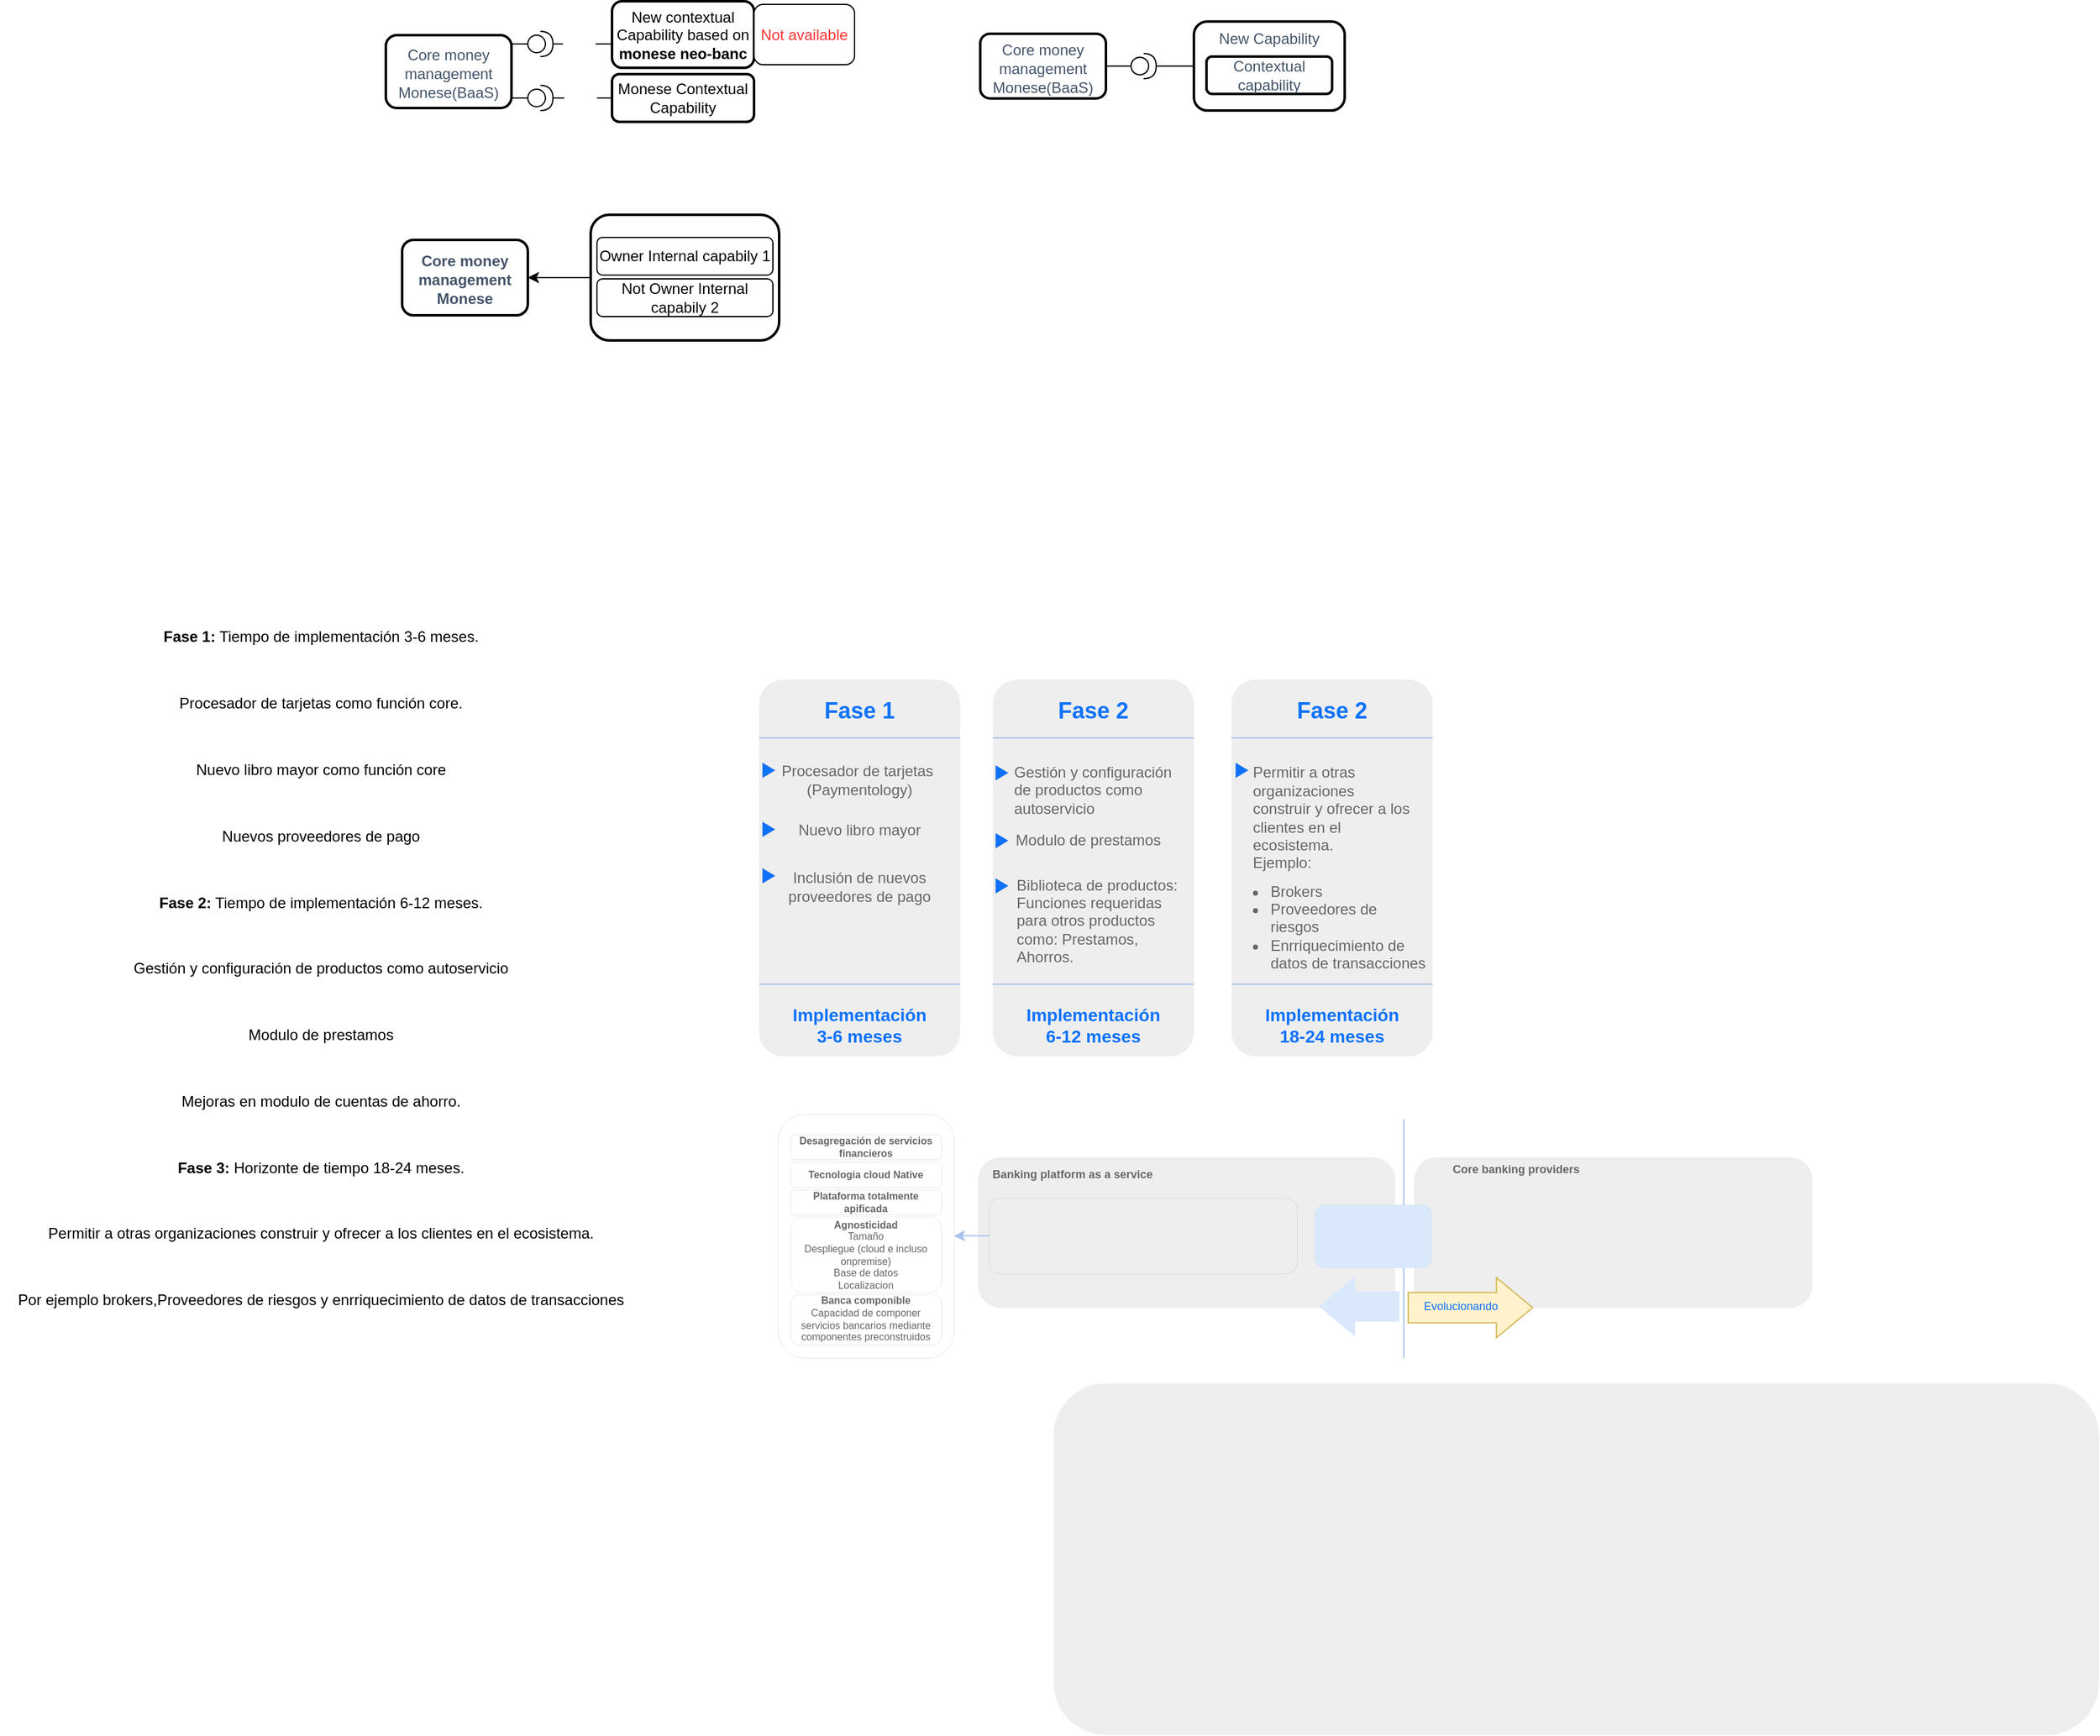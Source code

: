 <mxfile version="20.6.0" type="github">
  <diagram id="ZlG8c2WlKkNSezFHFt4i" name="Page-2">
    <mxGraphModel dx="1984" dy="488" grid="1" gridSize="10" guides="1" tooltips="1" connect="1" arrows="1" fold="1" page="1" pageScale="1" pageWidth="850" pageHeight="1100" math="0" shadow="0">
      <root>
        <mxCell id="0" />
        <mxCell id="1" parent="0" />
        <mxCell id="4VoNcePMSzl_FTsvxNsX-159" value="" style="endArrow=none;html=1;rounded=0;strokeColor=#A9C4EB;fontSize=9;fontColor=#666666;fillColor=default;" edge="1" parent="1">
          <mxGeometry width="50" height="50" relative="1" as="geometry">
            <mxPoint x="927" y="1240" as="sourcePoint" />
            <mxPoint x="927" y="1050" as="targetPoint" />
          </mxGeometry>
        </mxCell>
        <mxCell id="4VoNcePMSzl_FTsvxNsX-139" value="" style="rounded=1;whiteSpace=wrap;html=1;labelBackgroundColor=none;strokeColor=none;strokeWidth=0;fontSize=12;fontColor=#666666;fillColor=#EEEEEE;" vertex="1" parent="1">
          <mxGeometry x="935" y="1080" width="317" height="120" as="geometry" />
        </mxCell>
        <mxCell id="4VoNcePMSzl_FTsvxNsX-107" value="" style="rounded=1;whiteSpace=wrap;html=1;labelBackgroundColor=none;strokeColor=none;strokeWidth=0;fontSize=12;fontColor=#666666;fillColor=#EEEEEE;" vertex="1" parent="1">
          <mxGeometry x="588" y="1080" width="332" height="120" as="geometry" />
        </mxCell>
        <mxCell id="4VoNcePMSzl_FTsvxNsX-12" value="&lt;font style=&quot;&quot;&gt;&lt;br&gt;&lt;/font&gt;" style="rounded=1;strokeColor=none;fillColor=#EEEEEE;align=center;arcSize=12;verticalAlign=top;whiteSpace=wrap;html=1;fontSize=12;" vertex="1" parent="1">
          <mxGeometry x="414" y="700" width="160" height="300" as="geometry" />
        </mxCell>
        <mxCell id="NxohS7j-z-PoTYRTDn1f-17" style="edgeStyle=orthogonalEdgeStyle;rounded=0;orthogonalLoop=1;jettySize=auto;html=1;entryX=0;entryY=0.5;entryDx=0;entryDy=0;entryPerimeter=0;endArrow=none;endFill=0;" parent="1" target="NxohS7j-z-PoTYRTDn1f-4" edge="1">
          <mxGeometry relative="1" as="geometry">
            <mxPoint x="200" y="237" as="sourcePoint" />
          </mxGeometry>
        </mxCell>
        <mxCell id="NxohS7j-z-PoTYRTDn1f-2" value="Monese Contextual Capability" style="rounded=1;whiteSpace=wrap;html=1;strokeWidth=2;align=center;" parent="1" vertex="1">
          <mxGeometry x="297" y="218" width="113" height="38" as="geometry" />
        </mxCell>
        <mxCell id="NxohS7j-z-PoTYRTDn1f-18" style="edgeStyle=orthogonalEdgeStyle;rounded=0;orthogonalLoop=1;jettySize=auto;html=1;exitX=1;exitY=0.5;exitDx=0;exitDy=0;exitPerimeter=0;entryX=0;entryY=0.5;entryDx=0;entryDy=0;endArrow=none;endFill=0;startArrow=none;" parent="1" target="NxohS7j-z-PoTYRTDn1f-2" edge="1">
          <mxGeometry relative="1" as="geometry">
            <mxPoint x="285" y="237" as="sourcePoint" />
          </mxGeometry>
        </mxCell>
        <mxCell id="NxohS7j-z-PoTYRTDn1f-4" value="" style="shape=providedRequiredInterface;html=1;verticalLabelPosition=bottom;sketch=0;rotation=0;" parent="1" vertex="1">
          <mxGeometry x="230" y="227" width="20" height="20" as="geometry" />
        </mxCell>
        <mxCell id="NxohS7j-z-PoTYRTDn1f-19" value="&lt;b style=&quot;font-size: medium; text-align: start;&quot;&gt;&lt;span style=&quot;font-size: 9pt; line-height: 13.8px; font-family: &amp;quot;Calibri Light&amp;quot;, sans-serif; color: rgb(68, 84, 106);&quot; lang=&quot;es-419&quot;&gt;Core&lt;/span&gt;&lt;/b&gt;&lt;span style=&quot;text-align: start; font-size: 9pt; line-height: 13.8px; font-family: &amp;quot;Calibri Light&amp;quot;, sans-serif; color: rgb(68, 84, 106);&quot; lang=&quot;es-419&quot;&gt; &lt;b&gt;money management Monese&lt;/b&gt;&lt;/span&gt;" style="rounded=1;whiteSpace=wrap;html=1;strokeWidth=2;" parent="1" vertex="1">
          <mxGeometry x="130" y="350" width="100" height="60" as="geometry" />
        </mxCell>
        <mxCell id="NxohS7j-z-PoTYRTDn1f-24" style="edgeStyle=orthogonalEdgeStyle;rounded=0;orthogonalLoop=1;jettySize=auto;html=1;entryX=1;entryY=0.5;entryDx=0;entryDy=0;endArrow=classic;endFill=1;" parent="1" source="NxohS7j-z-PoTYRTDn1f-20" target="NxohS7j-z-PoTYRTDn1f-19" edge="1">
          <mxGeometry relative="1" as="geometry" />
        </mxCell>
        <mxCell id="NxohS7j-z-PoTYRTDn1f-20" value="" style="rounded=1;whiteSpace=wrap;html=1;strokeWidth=2;" parent="1" vertex="1">
          <mxGeometry x="280" y="330" width="150" height="100" as="geometry" />
        </mxCell>
        <mxCell id="NxohS7j-z-PoTYRTDn1f-22" value="Owner Internal capabily 1" style="rounded=1;whiteSpace=wrap;html=1;strokeWidth=1;" parent="1" vertex="1">
          <mxGeometry x="285" y="348" width="140" height="30" as="geometry" />
        </mxCell>
        <mxCell id="NxohS7j-z-PoTYRTDn1f-23" value="Not Owner Internal capabily 2" style="rounded=1;whiteSpace=wrap;html=1;strokeWidth=1;" parent="1" vertex="1">
          <mxGeometry x="285" y="381" width="140" height="30" as="geometry" />
        </mxCell>
        <mxCell id="NxohS7j-z-PoTYRTDn1f-30" style="edgeStyle=orthogonalEdgeStyle;rounded=0;orthogonalLoop=1;jettySize=auto;html=1;entryX=0;entryY=0.5;entryDx=0;entryDy=0;entryPerimeter=0;endArrow=none;endFill=0;" parent="1" target="NxohS7j-z-PoTYRTDn1f-33" edge="1">
          <mxGeometry relative="1" as="geometry">
            <mxPoint x="200" y="194" as="sourcePoint" />
          </mxGeometry>
        </mxCell>
        <mxCell id="NxohS7j-z-PoTYRTDn1f-31" value="New contextual Capability based on &lt;b&gt;monese&lt;/b&gt; &lt;b&gt;neo-banc&lt;/b&gt;" style="rounded=1;whiteSpace=wrap;html=1;strokeWidth=2;" parent="1" vertex="1">
          <mxGeometry x="297" y="160" width="113" height="53" as="geometry" />
        </mxCell>
        <mxCell id="NxohS7j-z-PoTYRTDn1f-32" style="edgeStyle=orthogonalEdgeStyle;rounded=0;orthogonalLoop=1;jettySize=auto;html=1;exitX=1;exitY=0.5;exitDx=0;exitDy=0;entryX=0;entryY=0.5;entryDx=0;entryDy=0;endArrow=none;endFill=0;startArrow=none;" parent="1" source="RCcDs3zxqcEspfVsTgs1-19" target="NxohS7j-z-PoTYRTDn1f-31" edge="1">
          <mxGeometry relative="1" as="geometry">
            <mxPoint x="285" y="194.0" as="sourcePoint" />
          </mxGeometry>
        </mxCell>
        <mxCell id="NxohS7j-z-PoTYRTDn1f-33" value="" style="shape=providedRequiredInterface;html=1;verticalLabelPosition=bottom;sketch=0;rotation=0;" parent="1" vertex="1">
          <mxGeometry x="230" y="184" width="20" height="20" as="geometry" />
        </mxCell>
        <mxCell id="NxohS7j-z-PoTYRTDn1f-35" value="&lt;div style=&quot;&quot;&gt;&lt;span style=&quot;background-color: initial;&quot;&gt;&lt;font color=&quot;#0e72fd&quot; size=&quot;1&quot; face=&quot;Calibri Light, sans-serif&quot;&gt;&lt;b style=&quot;font-size: 14px;&quot;&gt;Implementación&lt;/b&gt;&lt;/font&gt;&lt;/span&gt;&lt;/div&gt;&lt;div style=&quot;&quot;&gt;&lt;span style=&quot;background-color: initial;&quot;&gt;&lt;font color=&quot;#0e72fd&quot; size=&quot;1&quot; face=&quot;Calibri Light, sans-serif&quot;&gt;&lt;b style=&quot;font-size: 14px;&quot;&gt;3-6 meses&lt;/b&gt;&lt;/font&gt;&lt;/span&gt;&lt;/div&gt;" style="rounded=1;whiteSpace=wrap;html=1;strokeWidth=0;fillColor=#EEEEEE;fontColor=#333333;strokeColor=none;align=center;" parent="1" vertex="1">
          <mxGeometry x="429" y="955" width="130" height="40" as="geometry" />
        </mxCell>
        <mxCell id="RCcDs3zxqcEspfVsTgs1-2" value="&lt;span style=&quot;font-size: medium; text-align: start;&quot;&gt;&lt;span style=&quot;font-size: 9pt; line-height: 13.8px; color: rgb(68, 84, 106);&quot; lang=&quot;es-419&quot;&gt;Core&lt;/span&gt;&lt;/span&gt;&lt;span style=&quot;text-align: start; font-size: 9pt; line-height: 13.8px; color: rgb(68, 84, 106);&quot; lang=&quot;es-419&quot;&gt; &lt;span&gt;money management Monese(BaaS)&lt;/span&gt;&lt;/span&gt;" style="rounded=1;whiteSpace=wrap;html=1;strokeWidth=2;fontFamily=Helvetica;fontStyle=0" parent="1" vertex="1">
          <mxGeometry x="590" y="185.82" width="100" height="51.5" as="geometry" />
        </mxCell>
        <mxCell id="RCcDs3zxqcEspfVsTgs1-6" style="edgeStyle=orthogonalEdgeStyle;rounded=0;orthogonalLoop=1;jettySize=auto;html=1;entryX=0;entryY=0.5;entryDx=0;entryDy=0;entryPerimeter=0;endArrow=none;endFill=0;exitX=1;exitY=0.5;exitDx=0;exitDy=0;fontFamily=Helvetica;fontStyle=0" parent="1" source="RCcDs3zxqcEspfVsTgs1-2" target="RCcDs3zxqcEspfVsTgs1-9" edge="1">
          <mxGeometry relative="1" as="geometry">
            <mxPoint x="670" y="191.57" as="sourcePoint" />
          </mxGeometry>
        </mxCell>
        <mxCell id="RCcDs3zxqcEspfVsTgs1-8" style="edgeStyle=orthogonalEdgeStyle;rounded=0;orthogonalLoop=1;jettySize=auto;html=1;exitX=1;exitY=0.5;exitDx=0;exitDy=0;exitPerimeter=0;entryX=0;entryY=0.5;entryDx=0;entryDy=0;endArrow=none;endFill=0;fontFamily=Helvetica;fontStyle=0" parent="1" source="RCcDs3zxqcEspfVsTgs1-9" edge="1">
          <mxGeometry relative="1" as="geometry">
            <mxPoint x="760" y="211.57" as="targetPoint" />
          </mxGeometry>
        </mxCell>
        <mxCell id="RCcDs3zxqcEspfVsTgs1-9" value="" style="shape=providedRequiredInterface;html=1;verticalLabelPosition=bottom;sketch=0;rotation=0;fontFamily=Helvetica;fontStyle=0" parent="1" vertex="1">
          <mxGeometry x="710" y="201.57" width="20" height="20" as="geometry" />
        </mxCell>
        <mxCell id="RCcDs3zxqcEspfVsTgs1-12" value="&lt;div style=&quot;text-align: start;&quot;&gt;&lt;span style=&quot;background-color: initial;&quot;&gt;&lt;font color=&quot;#44546a&quot;&gt;New Capability&lt;/font&gt;&lt;/span&gt;&lt;/div&gt;" style="rounded=1;whiteSpace=wrap;html=1;strokeWidth=2;fontFamily=Helvetica;fontStyle=0;verticalAlign=top;" parent="1" vertex="1">
          <mxGeometry x="760" y="176.13" width="120" height="70.87" as="geometry" />
        </mxCell>
        <mxCell id="RCcDs3zxqcEspfVsTgs1-13" value="&lt;div style=&quot;&quot;&gt;&lt;span style=&quot;background-color: initial;&quot;&gt;&lt;font color=&quot;#44546a&quot;&gt;Contextual capability&lt;/font&gt;&lt;/span&gt;&lt;/div&gt;" style="rounded=1;whiteSpace=wrap;html=1;strokeWidth=2;fontFamily=Helvetica;fontStyle=0;align=center;" parent="1" vertex="1">
          <mxGeometry x="770" y="204" width="100" height="29.75" as="geometry" />
        </mxCell>
        <mxCell id="RCcDs3zxqcEspfVsTgs1-16" value="" style="edgeStyle=orthogonalEdgeStyle;rounded=0;orthogonalLoop=1;jettySize=auto;html=1;exitX=1;exitY=0.5;exitDx=0;exitDy=0;exitPerimeter=0;entryX=0;entryY=0.5;entryDx=0;entryDy=0;endArrow=none;endFill=0;" parent="1" source="NxohS7j-z-PoTYRTDn1f-33" edge="1">
          <mxGeometry relative="1" as="geometry">
            <mxPoint x="250" y="194" as="sourcePoint" />
            <mxPoint x="258" y="194.0" as="targetPoint" />
          </mxGeometry>
        </mxCell>
        <mxCell id="RCcDs3zxqcEspfVsTgs1-18" value="" style="edgeStyle=orthogonalEdgeStyle;rounded=0;orthogonalLoop=1;jettySize=auto;html=1;exitX=1;exitY=0.5;exitDx=0;exitDy=0;exitPerimeter=0;entryX=0;entryY=0.5;entryDx=0;entryDy=0;endArrow=none;endFill=0;" parent="1" source="NxohS7j-z-PoTYRTDn1f-4" edge="1">
          <mxGeometry relative="1" as="geometry">
            <mxPoint x="250" y="237" as="sourcePoint" />
            <mxPoint x="259" y="237" as="targetPoint" />
          </mxGeometry>
        </mxCell>
        <mxCell id="NxohS7j-z-PoTYRTDn1f-1" value="&lt;span style=&quot;font-size: medium; text-align: start;&quot;&gt;&lt;span style=&quot;font-size: 9pt; line-height: 13.8px; color: rgb(68, 84, 106);&quot; lang=&quot;es-419&quot;&gt;Core&lt;/span&gt;&lt;/span&gt;&lt;span style=&quot;font-size: 9pt; text-align: start; line-height: 13.8px; color: rgb(68, 84, 106);&quot; lang=&quot;es-419&quot;&gt;&amp;nbsp;money management Monese(BaaS)&lt;/span&gt;" style="rounded=1;whiteSpace=wrap;html=1;strokeWidth=2;" parent="1" vertex="1">
          <mxGeometry x="117" y="187" width="100" height="58" as="geometry" />
        </mxCell>
        <mxCell id="RCcDs3zxqcEspfVsTgs1-19" value="" style="shape=image;verticalLabelPosition=bottom;labelBackgroundColor=default;verticalAlign=top;aspect=fixed;imageAspect=0;image=https://cdn-icons-png.flaticon.com/512/206/206748.png;" parent="1" vertex="1">
          <mxGeometry x="258" y="181" width="26" height="26" as="geometry" />
        </mxCell>
        <mxCell id="RCcDs3zxqcEspfVsTgs1-20" value="" style="shape=image;verticalLabelPosition=bottom;labelBackgroundColor=default;verticalAlign=top;aspect=fixed;imageAspect=0;image=https://cdn-icons-png.flaticon.com/512/4060/4060233.png;" parent="1" vertex="1">
          <mxGeometry x="258" y="224" width="27" height="27" as="geometry" />
        </mxCell>
        <mxCell id="Efgx8tCh7FI9slYYElAP-17" value="Not available" style="rounded=1;whiteSpace=wrap;html=1;fontColor=#FF3333;" parent="1" vertex="1">
          <mxGeometry x="410" y="162.5" width="80" height="48" as="geometry" />
        </mxCell>
        <mxCell id="4VoNcePMSzl_FTsvxNsX-1" value="&lt;p&gt;&lt;strong&gt;Fase 1:&lt;/strong&gt; Tiempo de implementación 3-6 meses.&lt;/p&gt;&lt;br/&gt;&lt;p&gt;Procesador de tarjetas como función core.&lt;/p&gt;&lt;br/&gt;&lt;p&gt;Nuevo libro mayor como función core&lt;/p&gt;&lt;br/&gt;&lt;p&gt;Nuevos proveedores de pago&lt;/p&gt;&lt;br/&gt;&lt;p&gt;&lt;strong&gt;Fase 2:&lt;/strong&gt; Tiempo de implementación 6-12 meses.&lt;/p&gt;&lt;br/&gt;&lt;p&gt;Gestión y configuración de productos como autoservicio&lt;/p&gt;&lt;br/&gt;&lt;p&gt;Modulo de prestamos&lt;/p&gt;&lt;br/&gt;&lt;p&gt;Mejoras en modulo de cuentas de ahorro.&lt;/p&gt;&lt;br/&gt;&lt;p&gt;&lt;strong&gt;Fase 3:&lt;/strong&gt; Horizonte de tiempo 18-24 meses.&lt;/p&gt;&lt;br/&gt;&lt;p&gt;Permitir a otras organizaciones construir y ofrecer a los clientes en el ecosistema.&lt;/p&gt;&lt;br/&gt;&lt;p&gt;Por ejemplo brokers,Proveedores de riesgos y enrriquecimiento de datos de transacciones&lt;/p&gt;" style="text;html=1;align=center;verticalAlign=middle;resizable=0;points=[];autosize=1;strokeColor=none;fillColor=none;" vertex="1" parent="1">
          <mxGeometry x="-190" y="640" width="510" height="580" as="geometry" />
        </mxCell>
        <mxCell id="4VoNcePMSzl_FTsvxNsX-62" value="" style="endArrow=none;html=1;rounded=0;fontSize=14;fontColor=#EEEEEE;entryX=1;entryY=0.75;entryDx=0;entryDy=0;exitX=0;exitY=0.75;exitDx=0;exitDy=0;strokeColor=#A9C4EB;" edge="1" parent="1">
          <mxGeometry width="50" height="50" relative="1" as="geometry">
            <mxPoint x="414" y="942.5" as="sourcePoint" />
            <mxPoint x="574" y="942.5" as="targetPoint" />
          </mxGeometry>
        </mxCell>
        <mxCell id="4VoNcePMSzl_FTsvxNsX-63" value="" style="endArrow=none;html=1;rounded=0;fontSize=14;fontColor=#EEEEEE;entryX=1;entryY=0.25;entryDx=0;entryDy=0;exitX=0;exitY=0.25;exitDx=0;exitDy=0;strokeColor=#A9C4EB;" edge="1" parent="1">
          <mxGeometry width="50" height="50" relative="1" as="geometry">
            <mxPoint x="414" y="746.5" as="sourcePoint" />
            <mxPoint x="574" y="746.5" as="targetPoint" />
          </mxGeometry>
        </mxCell>
        <mxCell id="4VoNcePMSzl_FTsvxNsX-64" value="&lt;div style=&quot;text-align: start; font-size: 18px;&quot;&gt;&lt;span style=&quot;background-color: initial; font-size: 18px;&quot;&gt;&lt;font face=&quot;Calibri Light, sans-serif&quot; style=&quot;font-size: 18px;&quot;&gt;&lt;b style=&quot;font-size: 18px;&quot;&gt;Fase 1&lt;/b&gt;&lt;/font&gt;&lt;/span&gt;&lt;/div&gt;" style="rounded=0;whiteSpace=wrap;html=1;strokeWidth=0;fillColor=#EEEEEE;fontColor=#0E72FD;strokeColor=none;fontSize=18;" vertex="1" parent="1">
          <mxGeometry x="429" y="710" width="130" height="30" as="geometry" />
        </mxCell>
        <mxCell id="4VoNcePMSzl_FTsvxNsX-65" value="" style="triangle;whiteSpace=wrap;html=1;rounded=0;strokeColor=default;strokeWidth=0;fontSize=18;fontColor=#0E72FD;fillColor=#0E72FD;" vertex="1" parent="1">
          <mxGeometry x="416.5" y="766" width="10" height="12" as="geometry" />
        </mxCell>
        <mxCell id="4VoNcePMSzl_FTsvxNsX-66" value="&lt;div style=&quot;font-size: 12px;&quot;&gt;&lt;font color=&quot;#666666&quot;&gt;Procesador de tarjetas&amp;nbsp;&lt;br&gt;&lt;/font&gt;&lt;/div&gt;&lt;div style=&quot;&quot;&gt;&lt;span style=&quot;&quot;&gt;&lt;font color=&quot;#666666&quot;&gt;(Paymentology)&lt;/font&gt;&lt;/span&gt;&lt;/div&gt;" style="rounded=0;whiteSpace=wrap;html=1;strokeWidth=0;fillColor=#EEEEEE;fontColor=#0E72FD;strokeColor=none;fontSize=12;fontStyle=0;align=center;" vertex="1" parent="1">
          <mxGeometry x="429" y="765" width="130" height="30" as="geometry" />
        </mxCell>
        <mxCell id="4VoNcePMSzl_FTsvxNsX-68" value="&lt;div style=&quot;font-size: 12px;&quot;&gt;&lt;font color=&quot;#666666&quot;&gt;Inclusión de nuevos proveedores de pago&lt;/font&gt;&lt;/div&gt;" style="rounded=0;whiteSpace=wrap;html=1;strokeWidth=0;fillColor=#EEEEEE;fontColor=#0E72FD;strokeColor=none;fontSize=12;fontStyle=0;align=center;" vertex="1" parent="1">
          <mxGeometry x="429" y="850" width="130" height="30" as="geometry" />
        </mxCell>
        <mxCell id="4VoNcePMSzl_FTsvxNsX-69" value="&lt;div style=&quot;font-size: 12px;&quot;&gt;&lt;font color=&quot;#666666&quot;&gt;Nuevo libro mayor&lt;/font&gt;&lt;/div&gt;" style="rounded=0;whiteSpace=wrap;html=1;strokeWidth=0;fillColor=#EEEEEE;fontColor=#0E72FD;strokeColor=none;fontSize=12;fontStyle=0;align=center;" vertex="1" parent="1">
          <mxGeometry x="429" y="805" width="130" height="30" as="geometry" />
        </mxCell>
        <mxCell id="4VoNcePMSzl_FTsvxNsX-72" value="&lt;font style=&quot;&quot;&gt;&lt;br&gt;&lt;/font&gt;" style="rounded=1;strokeColor=none;fillColor=#EEEEEE;align=center;arcSize=12;verticalAlign=top;whiteSpace=wrap;html=1;fontSize=12;labelBackgroundColor=none;" vertex="1" parent="1">
          <mxGeometry x="600" y="700" width="160" height="300" as="geometry" />
        </mxCell>
        <mxCell id="4VoNcePMSzl_FTsvxNsX-73" value="&lt;div style=&quot;&quot;&gt;&lt;span style=&quot;background-color: initial;&quot;&gt;&lt;font color=&quot;#0e72fd&quot; size=&quot;1&quot; face=&quot;Calibri Light, sans-serif&quot;&gt;&lt;b style=&quot;font-size: 14px;&quot;&gt;Implementación&lt;/b&gt;&lt;/font&gt;&lt;/span&gt;&lt;/div&gt;&lt;div style=&quot;&quot;&gt;&lt;span style=&quot;background-color: initial;&quot;&gt;&lt;font color=&quot;#0e72fd&quot; size=&quot;1&quot; face=&quot;Calibri Light, sans-serif&quot;&gt;&lt;b style=&quot;font-size: 14px;&quot;&gt;6-12 meses&lt;/b&gt;&lt;/font&gt;&lt;/span&gt;&lt;/div&gt;" style="rounded=1;whiteSpace=wrap;html=1;strokeWidth=0;fillColor=#EEEEEE;fontColor=#333333;strokeColor=none;align=center;" vertex="1" parent="1">
          <mxGeometry x="615" y="955" width="130" height="40" as="geometry" />
        </mxCell>
        <mxCell id="4VoNcePMSzl_FTsvxNsX-74" value="" style="endArrow=none;html=1;rounded=0;fontSize=14;fontColor=#EEEEEE;entryX=1;entryY=0.75;entryDx=0;entryDy=0;exitX=0;exitY=0.75;exitDx=0;exitDy=0;strokeColor=#A9C4EB;" edge="1" parent="1">
          <mxGeometry width="50" height="50" relative="1" as="geometry">
            <mxPoint x="600.0" y="942.5" as="sourcePoint" />
            <mxPoint x="760" y="942.5" as="targetPoint" />
          </mxGeometry>
        </mxCell>
        <mxCell id="4VoNcePMSzl_FTsvxNsX-75" value="" style="endArrow=none;html=1;rounded=0;fontSize=14;fontColor=#EEEEEE;entryX=1;entryY=0.25;entryDx=0;entryDy=0;exitX=0;exitY=0.25;exitDx=0;exitDy=0;strokeColor=#A9C4EB;" edge="1" parent="1">
          <mxGeometry width="50" height="50" relative="1" as="geometry">
            <mxPoint x="600.0" y="746.5" as="sourcePoint" />
            <mxPoint x="760" y="746.5" as="targetPoint" />
          </mxGeometry>
        </mxCell>
        <mxCell id="4VoNcePMSzl_FTsvxNsX-76" value="&lt;div style=&quot;text-align: start; font-size: 18px;&quot;&gt;&lt;span style=&quot;background-color: initial; font-size: 18px;&quot;&gt;&lt;font face=&quot;Calibri Light, sans-serif&quot; style=&quot;font-size: 18px;&quot;&gt;&lt;b style=&quot;font-size: 18px;&quot;&gt;Fase 2&lt;/b&gt;&lt;/font&gt;&lt;/span&gt;&lt;/div&gt;" style="rounded=0;whiteSpace=wrap;html=1;strokeWidth=0;fillColor=#EEEEEE;fontColor=#0E72FD;strokeColor=none;fontSize=18;" vertex="1" parent="1">
          <mxGeometry x="615" y="710" width="130" height="30" as="geometry" />
        </mxCell>
        <mxCell id="4VoNcePMSzl_FTsvxNsX-78" value="&lt;div style=&quot;font-size: 12px;&quot;&gt;Gestión y configuración de productos como autoservicio&lt;br&gt;&lt;/div&gt;" style="rounded=0;whiteSpace=wrap;html=1;strokeWidth=0;fillColor=#EEEEEE;fontColor=#666666;strokeColor=none;fontSize=12;fontStyle=0;align=left;" vertex="1" parent="1">
          <mxGeometry x="615" y="765" width="130" height="45" as="geometry" />
        </mxCell>
        <mxCell id="4VoNcePMSzl_FTsvxNsX-80" value="&lt;div style=&quot;font-size: 12px;&quot;&gt;Modulo de prestamos&lt;br&gt;&lt;/div&gt;" style="rounded=0;whiteSpace=wrap;html=1;strokeWidth=0;fillColor=#EEEEEE;fontColor=#666666;strokeColor=none;fontSize=12;fontStyle=0;align=center;" vertex="1" parent="1">
          <mxGeometry x="611" y="813" width="130" height="30" as="geometry" />
        </mxCell>
        <mxCell id="4VoNcePMSzl_FTsvxNsX-83" value="&lt;font style=&quot;&quot;&gt;&lt;br&gt;&lt;/font&gt;" style="rounded=1;strokeColor=none;fillColor=#EEEEEE;align=center;arcSize=12;verticalAlign=top;whiteSpace=wrap;html=1;fontSize=12;" vertex="1" parent="1">
          <mxGeometry x="790" y="700" width="160" height="300" as="geometry" />
        </mxCell>
        <mxCell id="4VoNcePMSzl_FTsvxNsX-84" value="&lt;div style=&quot;&quot;&gt;&lt;span style=&quot;background-color: initial;&quot;&gt;&lt;font color=&quot;#0e72fd&quot; size=&quot;1&quot; face=&quot;Calibri Light, sans-serif&quot;&gt;&lt;b style=&quot;font-size: 14px;&quot;&gt;Implementación&lt;/b&gt;&lt;/font&gt;&lt;/span&gt;&lt;/div&gt;&lt;div style=&quot;&quot;&gt;&lt;span style=&quot;background-color: initial;&quot;&gt;&lt;font color=&quot;#0e72fd&quot; size=&quot;1&quot; face=&quot;Calibri Light, sans-serif&quot;&gt;&lt;b style=&quot;font-size: 14px;&quot;&gt;18-24 meses&lt;/b&gt;&lt;/font&gt;&lt;/span&gt;&lt;/div&gt;" style="rounded=1;whiteSpace=wrap;html=1;strokeWidth=0;fillColor=#EEEEEE;fontColor=#333333;strokeColor=none;align=center;" vertex="1" parent="1">
          <mxGeometry x="805" y="955" width="130" height="40" as="geometry" />
        </mxCell>
        <mxCell id="4VoNcePMSzl_FTsvxNsX-85" value="" style="endArrow=none;html=1;rounded=0;fontSize=14;fontColor=#EEEEEE;entryX=1;entryY=0.75;entryDx=0;entryDy=0;exitX=0;exitY=0.75;exitDx=0;exitDy=0;strokeColor=#A9C4EB;" edge="1" parent="1">
          <mxGeometry width="50" height="50" relative="1" as="geometry">
            <mxPoint x="790" y="942.5" as="sourcePoint" />
            <mxPoint x="950" y="942.5" as="targetPoint" />
          </mxGeometry>
        </mxCell>
        <mxCell id="4VoNcePMSzl_FTsvxNsX-86" value="" style="endArrow=none;html=1;rounded=0;fontSize=14;fontColor=#EEEEEE;entryX=1;entryY=0.25;entryDx=0;entryDy=0;exitX=0;exitY=0.25;exitDx=0;exitDy=0;strokeColor=#A9C4EB;" edge="1" parent="1">
          <mxGeometry width="50" height="50" relative="1" as="geometry">
            <mxPoint x="790" y="746.5" as="sourcePoint" />
            <mxPoint x="950" y="746.5" as="targetPoint" />
          </mxGeometry>
        </mxCell>
        <mxCell id="4VoNcePMSzl_FTsvxNsX-87" value="&lt;div style=&quot;text-align: start; font-size: 18px;&quot;&gt;&lt;span style=&quot;background-color: initial; font-size: 18px;&quot;&gt;&lt;font face=&quot;Calibri Light, sans-serif&quot; style=&quot;font-size: 18px;&quot;&gt;&lt;b style=&quot;font-size: 18px;&quot;&gt;Fase 2&lt;/b&gt;&lt;/font&gt;&lt;/span&gt;&lt;/div&gt;" style="rounded=0;whiteSpace=wrap;html=1;strokeWidth=0;fillColor=#EEEEEE;fontColor=#0E72FD;strokeColor=none;fontSize=18;" vertex="1" parent="1">
          <mxGeometry x="805" y="710" width="130" height="30" as="geometry" />
        </mxCell>
        <mxCell id="4VoNcePMSzl_FTsvxNsX-89" value="&lt;div style=&quot;font-size: 12px;&quot;&gt;Permitir a otras organizaciones construir y ofrecer a los clientes en el ecosistema.&lt;/div&gt;&lt;div style=&quot;font-size: 12px;&quot;&gt;&lt;span style=&quot;background-color: initial;&quot;&gt;Ejemplo:&amp;nbsp;&lt;/span&gt;&lt;/div&gt;" style="rounded=0;whiteSpace=wrap;html=1;strokeWidth=0;fillColor=#EEEEEE;fontColor=#666666;strokeColor=none;fontSize=12;fontStyle=0;align=left;" vertex="1" parent="1">
          <mxGeometry x="805" y="763" width="130" height="94" as="geometry" />
        </mxCell>
        <mxCell id="4VoNcePMSzl_FTsvxNsX-94" value="&lt;div style=&quot;font-size: 12px;&quot;&gt;Biblioteca de productos: Funciones requeridas para otros productos como: Prestamos, Ahorros.&lt;br&gt;&lt;/div&gt;" style="rounded=0;whiteSpace=wrap;html=1;strokeWidth=0;fillColor=#EEEEEE;fontColor=#666666;strokeColor=none;fontSize=12;fontStyle=0;align=left;" vertex="1" parent="1">
          <mxGeometry x="617" y="854" width="135" height="75" as="geometry" />
        </mxCell>
        <mxCell id="4VoNcePMSzl_FTsvxNsX-95" style="edgeStyle=orthogonalEdgeStyle;rounded=0;orthogonalLoop=1;jettySize=auto;html=1;exitX=0.5;exitY=1;exitDx=0;exitDy=0;strokeColor=#A9C4EB;fontSize=12;fontColor=#666666;" edge="1" parent="1" source="4VoNcePMSzl_FTsvxNsX-89" target="4VoNcePMSzl_FTsvxNsX-89">
          <mxGeometry relative="1" as="geometry" />
        </mxCell>
        <mxCell id="4VoNcePMSzl_FTsvxNsX-96" value="" style="triangle;whiteSpace=wrap;html=1;rounded=0;strokeColor=default;strokeWidth=0;fontSize=18;fontColor=#0E72FD;fillColor=#0E72FD;" vertex="1" parent="1">
          <mxGeometry x="416.5" y="813" width="10" height="12" as="geometry" />
        </mxCell>
        <mxCell id="4VoNcePMSzl_FTsvxNsX-97" value="" style="triangle;whiteSpace=wrap;html=1;rounded=0;strokeColor=default;strokeWidth=0;fontSize=18;fontColor=#0E72FD;fillColor=#0E72FD;" vertex="1" parent="1">
          <mxGeometry x="416.5" y="850" width="10" height="12" as="geometry" />
        </mxCell>
        <mxCell id="4VoNcePMSzl_FTsvxNsX-98" value="" style="triangle;whiteSpace=wrap;html=1;rounded=0;strokeColor=default;strokeWidth=0;fontSize=18;fontColor=#0E72FD;fillColor=#0E72FD;" vertex="1" parent="1">
          <mxGeometry x="602" y="768" width="10" height="12" as="geometry" />
        </mxCell>
        <mxCell id="4VoNcePMSzl_FTsvxNsX-99" value="" style="triangle;whiteSpace=wrap;html=1;rounded=0;strokeColor=default;strokeWidth=0;fontSize=18;fontColor=#0E72FD;fillColor=#0E72FD;" vertex="1" parent="1">
          <mxGeometry x="602" y="822" width="10" height="12" as="geometry" />
        </mxCell>
        <mxCell id="4VoNcePMSzl_FTsvxNsX-100" value="" style="triangle;whiteSpace=wrap;html=1;rounded=0;strokeColor=default;strokeWidth=0;fontSize=18;fontColor=#0E72FD;fillColor=#0E72FD;" vertex="1" parent="1">
          <mxGeometry x="602" y="858" width="10" height="12" as="geometry" />
        </mxCell>
        <mxCell id="4VoNcePMSzl_FTsvxNsX-101" value="" style="triangle;whiteSpace=wrap;html=1;rounded=0;strokeColor=default;strokeWidth=0;fontSize=18;fontColor=#0E72FD;fillColor=#0E72FD;" vertex="1" parent="1">
          <mxGeometry x="793" y="766" width="10" height="12" as="geometry" />
        </mxCell>
        <mxCell id="4VoNcePMSzl_FTsvxNsX-106" value="&lt;div style=&quot;font-size: 12px;&quot;&gt;&lt;ul&gt;&lt;li&gt;&lt;span style=&quot;background-color: initial;&quot;&gt;Brokers&lt;/span&gt;&lt;/li&gt;&lt;li&gt;&lt;span style=&quot;background-color: initial;&quot;&gt;Proveedores de riesgos&lt;/span&gt;&lt;/li&gt;&lt;li&gt;&lt;span style=&quot;background-color: initial;&quot;&gt;Enrriquecimiento&amp;nbsp;&lt;/span&gt;de datos de transacciones&lt;/li&gt;&lt;/ul&gt;&lt;/div&gt;" style="rounded=0;whiteSpace=wrap;html=1;strokeWidth=0;fillColor=#EEEEEE;fontColor=#666666;strokeColor=none;fontSize=12;fontStyle=0;align=left;spacing=-24;" vertex="1" parent="1">
          <mxGeometry x="805" y="862.5" width="115" height="68.5" as="geometry" />
        </mxCell>
        <mxCell id="4VoNcePMSzl_FTsvxNsX-109" value="" style="shape=image;verticalLabelPosition=bottom;labelBackgroundColor=default;verticalAlign=top;aspect=fixed;imageAspect=0;image=https://miro.medium.com/max/1400/1*qHgLx3FmrLzxC2_Kz1iXOg.png;" vertex="1" parent="1">
          <mxGeometry x="602" y="1131.44" width="65.02" height="17.13" as="geometry" />
        </mxCell>
        <mxCell id="4VoNcePMSzl_FTsvxNsX-110" value="" style="shape=image;verticalLabelPosition=bottom;labelBackgroundColor=default;verticalAlign=top;aspect=fixed;imageAspect=0;image=https://1000marcas.net/wp-content/uploads/2021/10/FIS-Logo.png;" vertex="1" parent="1">
          <mxGeometry x="682" y="1125.92" width="50" height="28.17" as="geometry" />
        </mxCell>
        <mxCell id="4VoNcePMSzl_FTsvxNsX-113" value="" style="shape=image;verticalLabelPosition=bottom;labelBackgroundColor=default;verticalAlign=top;aspect=fixed;imageAspect=0;image=https://www.capgemini.com/it-it/wp-content/uploads/sites/13/2020/08/temenos.png?w=640;" vertex="1" parent="1">
          <mxGeometry x="742" y="1125.92" width="90" height="33.73" as="geometry" />
        </mxCell>
        <mxCell id="4VoNcePMSzl_FTsvxNsX-132" style="edgeStyle=orthogonalEdgeStyle;rounded=0;orthogonalLoop=1;jettySize=auto;html=1;entryX=1;entryY=0.5;entryDx=0;entryDy=0;strokeColor=#A9C4EB;fontSize=8;fontColor=#666666;" edge="1" parent="1" source="4VoNcePMSzl_FTsvxNsX-123" target="4VoNcePMSzl_FTsvxNsX-130">
          <mxGeometry relative="1" as="geometry" />
        </mxCell>
        <mxCell id="4VoNcePMSzl_FTsvxNsX-123" value="" style="rounded=1;whiteSpace=wrap;html=1;labelBackgroundColor=none;strokeColor=default;strokeWidth=0;fontSize=8;fontColor=#666666;fillColor=none;" vertex="1" parent="1">
          <mxGeometry x="597" y="1112.79" width="245" height="60" as="geometry" />
        </mxCell>
        <mxCell id="4VoNcePMSzl_FTsvxNsX-125" value="&lt;b&gt;Desagregación de servicios financieros&lt;/b&gt;" style="rounded=1;whiteSpace=wrap;html=1;labelBackgroundColor=none;strokeColor=default;strokeWidth=0;fontSize=8;fontColor=#666666;fillColor=none;" vertex="1" parent="1">
          <mxGeometry x="439" y="1062" width="120" height="20" as="geometry" />
        </mxCell>
        <mxCell id="4VoNcePMSzl_FTsvxNsX-126" value="&lt;b&gt;Tecnologia cloud Native&lt;/b&gt;" style="rounded=1;whiteSpace=wrap;html=1;labelBackgroundColor=none;strokeColor=default;strokeWidth=0;fontSize=8;fontColor=#666666;fillColor=none;" vertex="1" parent="1">
          <mxGeometry x="439" y="1084" width="120" height="20" as="geometry" />
        </mxCell>
        <mxCell id="4VoNcePMSzl_FTsvxNsX-127" value="&lt;b&gt;Plataforma totalmente apificada&lt;/b&gt;" style="rounded=1;whiteSpace=wrap;html=1;labelBackgroundColor=none;strokeColor=default;strokeWidth=0;fontSize=8;fontColor=#666666;fillColor=none;" vertex="1" parent="1">
          <mxGeometry x="439" y="1106" width="120" height="20" as="geometry" />
        </mxCell>
        <mxCell id="4VoNcePMSzl_FTsvxNsX-128" value="&lt;b&gt;Agnosticidad&lt;/b&gt;&lt;br&gt;Tamaño&lt;br&gt;Despliegue (cloud e incluso onpremise)&lt;br&gt;Base de datos&lt;br&gt;Localizacion" style="rounded=1;whiteSpace=wrap;html=1;labelBackgroundColor=none;strokeColor=default;strokeWidth=0;fontSize=8;fontColor=#666666;fillColor=none;" vertex="1" parent="1">
          <mxGeometry x="439" y="1127.61" width="120" height="60" as="geometry" />
        </mxCell>
        <mxCell id="4VoNcePMSzl_FTsvxNsX-129" value="&lt;b&gt;Banca componible&lt;/b&gt;&lt;br&gt;Capacidad de componer servicios bancarios mediante componentes preconstruidos" style="rounded=1;whiteSpace=wrap;html=1;labelBackgroundColor=none;strokeColor=default;strokeWidth=0;fontSize=8;fontColor=#666666;fillColor=none;" vertex="1" parent="1">
          <mxGeometry x="439" y="1189.4" width="120" height="40" as="geometry" />
        </mxCell>
        <mxCell id="4VoNcePMSzl_FTsvxNsX-130" value="" style="rounded=1;whiteSpace=wrap;html=1;labelBackgroundColor=none;strokeColor=default;strokeWidth=0;fontSize=8;fontColor=#666666;fillColor=none;" vertex="1" parent="1">
          <mxGeometry x="429" y="1046" width="140" height="194" as="geometry" />
        </mxCell>
        <mxCell id="4VoNcePMSzl_FTsvxNsX-138" value="&lt;b&gt;&lt;font style=&quot;font-size: 9px;&quot;&gt;Banking platform as a service&lt;/font&gt;&lt;/b&gt;" style="text;html=1;strokeColor=none;fillColor=none;align=center;verticalAlign=middle;whiteSpace=wrap;rounded=0;labelBackgroundColor=none;strokeWidth=0;fontSize=8;fontColor=#666666;" vertex="1" parent="1">
          <mxGeometry x="597" y="1084" width="133" height="20" as="geometry" />
        </mxCell>
        <mxCell id="4VoNcePMSzl_FTsvxNsX-140" value="" style="shape=image;verticalLabelPosition=bottom;labelBackgroundColor=default;verticalAlign=top;aspect=fixed;imageAspect=0;image=https://upload.wikimedia.org/wikipedia/commons/thumb/c/c0/Plaid_logo.svg/800px-Plaid_logo.svg.png;" vertex="1" parent="1">
          <mxGeometry x="966" y="1107" width="61.5" height="23.42" as="geometry" />
        </mxCell>
        <mxCell id="4VoNcePMSzl_FTsvxNsX-142" value="" style="shape=image;verticalLabelPosition=bottom;labelBackgroundColor=default;verticalAlign=top;aspect=fixed;imageAspect=0;image=https://cdn-www.infobip.com/wp-content/uploads/2020/10/14135942/oracle-logo.png;" vertex="1" parent="1">
          <mxGeometry x="1038" y="1099" width="70" height="39.44" as="geometry" />
        </mxCell>
        <mxCell id="4VoNcePMSzl_FTsvxNsX-144" value="" style="shape=image;verticalLabelPosition=bottom;labelBackgroundColor=default;verticalAlign=top;aspect=fixed;imageAspect=0;image=https://cdn.brighttalk.com/ams/california/images/channel/19281/image_843463.png?width=300&amp;height=300;" vertex="1" parent="1">
          <mxGeometry x="1120" y="1098.44" width="40" height="40" as="geometry" />
        </mxCell>
        <mxCell id="4VoNcePMSzl_FTsvxNsX-145" value="" style="shape=image;verticalLabelPosition=bottom;labelBackgroundColor=default;verticalAlign=top;aspect=fixed;imageAspect=0;image=https://www.gartner.com/imagesrv/peer-insights/vendors/logos/mambu.png;" vertex="1" parent="1">
          <mxGeometry x="1152" y="1094.69" width="95" height="47.5" as="geometry" />
        </mxCell>
        <mxCell id="4VoNcePMSzl_FTsvxNsX-146" value="" style="shape=image;verticalLabelPosition=bottom;labelBackgroundColor=default;verticalAlign=top;aspect=fixed;imageAspect=0;image=https://www.altfi.com/images/companies/thought-machine.png;" vertex="1" parent="1">
          <mxGeometry x="965.17" y="1136.63" width="67.16" height="50.37" as="geometry" />
        </mxCell>
        <mxCell id="4VoNcePMSzl_FTsvxNsX-147" value="" style="shape=image;verticalLabelPosition=bottom;labelBackgroundColor=default;verticalAlign=top;aspect=fixed;imageAspect=0;image=https://www.bnkbl.com/wp-content/themes/bankable/assets/img/bankable.png;" vertex="1" parent="1">
          <mxGeometry x="1042.74" y="1153.81" width="72.26" height="16.02" as="geometry" />
        </mxCell>
        <mxCell id="4VoNcePMSzl_FTsvxNsX-148" value="" style="shape=image;verticalLabelPosition=bottom;labelBackgroundColor=default;verticalAlign=top;aspect=fixed;imageAspect=0;image=https://jobhunt.ai/logos/ComplyAdvantage.png;" vertex="1" parent="1">
          <mxGeometry x="1118" y="1133" width="57" height="51.77" as="geometry" />
        </mxCell>
        <mxCell id="4VoNcePMSzl_FTsvxNsX-150" value="" style="shape=image;verticalLabelPosition=bottom;labelBackgroundColor=default;verticalAlign=top;aspect=fixed;imageAspect=0;image=https://arizent.brightspotcdn.com/aa/64/81e30ce548c29b5ea7a6b83999ab/marqeta.png;" vertex="1" parent="1">
          <mxGeometry x="1179" y="1151.22" width="50" height="21.2" as="geometry" />
        </mxCell>
        <mxCell id="4VoNcePMSzl_FTsvxNsX-152" value="" style="group" vertex="1" connectable="0" parent="1">
          <mxGeometry x="856" y="1118" width="124" height="65" as="geometry" />
        </mxCell>
        <mxCell id="4VoNcePMSzl_FTsvxNsX-134" value="" style="rounded=1;whiteSpace=wrap;html=1;labelBackgroundColor=none;strokeColor=#6c8ebf;strokeWidth=0;fontSize=12;fillColor=#dae8fc;" vertex="1" parent="4VoNcePMSzl_FTsvxNsX-152">
          <mxGeometry width="93" height="50" as="geometry" />
        </mxCell>
        <mxCell id="4VoNcePMSzl_FTsvxNsX-133" value="" style="shape=image;verticalLabelPosition=bottom;labelBackgroundColor=default;verticalAlign=top;aspect=fixed;imageAspect=0;image=https://www.mejorestarjetasdecredito.online/wp-content/uploads/2019/04/Monese.png;" vertex="1" parent="4VoNcePMSzl_FTsvxNsX-152">
          <mxGeometry x="8.5" y="11.63" width="76" height="26.74" as="geometry" />
        </mxCell>
        <mxCell id="4VoNcePMSzl_FTsvxNsX-157" value="" style="shape=flexArrow;endArrow=classic;html=1;rounded=0;strokeColor=#d6b656;fontSize=9;fontColor=#666666;fillColor=#fff2cc;endWidth=22.609;endSize=9.261;width=24.348;startArrow=none;" edge="1" parent="1">
          <mxGeometry width="50" height="50" relative="1" as="geometry">
            <mxPoint x="930" y="1200" as="sourcePoint" />
            <mxPoint x="1030" y="1200" as="targetPoint" />
          </mxGeometry>
        </mxCell>
        <mxCell id="4VoNcePMSzl_FTsvxNsX-158" value="" style="shape=flexArrow;endArrow=classic;html=1;rounded=0;strokeColor=none;fontSize=9;fontColor=#666666;fillColor=#dae8fc;endWidth=22.609;endSize=9.261;width=24.348;" edge="1" parent="1">
          <mxGeometry width="50" height="50" relative="1" as="geometry">
            <mxPoint x="924" y="1199" as="sourcePoint" />
            <mxPoint x="859" y="1199" as="targetPoint" />
          </mxGeometry>
        </mxCell>
        <mxCell id="4VoNcePMSzl_FTsvxNsX-160" value="&lt;b&gt;&lt;font style=&quot;font-size: 9px;&quot;&gt;Core banking providers&lt;/font&gt;&lt;/b&gt;" style="text;html=1;strokeColor=none;fillColor=none;align=center;verticalAlign=middle;whiteSpace=wrap;rounded=0;labelBackgroundColor=none;strokeWidth=0;fontSize=8;fontColor=#666666;" vertex="1" parent="1">
          <mxGeometry x="950" y="1080" width="133" height="20" as="geometry" />
        </mxCell>
        <mxCell id="4VoNcePMSzl_FTsvxNsX-161" value="Evolucionando" style="text;html=1;align=center;verticalAlign=middle;resizable=0;points=[];autosize=1;strokeColor=none;fillColor=none;fontSize=9;fontColor=#0E72FD;" vertex="1" parent="1">
          <mxGeometry x="932" y="1189.4" width="80" height="20" as="geometry" />
        </mxCell>
        <mxCell id="4VoNcePMSzl_FTsvxNsX-188" value="" style="group" vertex="1" connectable="0" parent="1">
          <mxGeometry x="648" y="1260" width="832" height="280" as="geometry" />
        </mxCell>
        <mxCell id="4VoNcePMSzl_FTsvxNsX-162" value="" style="rounded=1;whiteSpace=wrap;html=1;labelBackgroundColor=none;strokeColor=none;strokeWidth=0;fontSize=12;fontColor=#666666;fillColor=#EEEEEE;" vertex="1" parent="4VoNcePMSzl_FTsvxNsX-188">
          <mxGeometry width="832" height="280" as="geometry" />
        </mxCell>
        <mxCell id="4VoNcePMSzl_FTsvxNsX-164" value="" style="shape=image;verticalLabelPosition=bottom;labelBackgroundColor=default;verticalAlign=top;aspect=fixed;imageAspect=0;image=https://cdn-www.infobip.com/wp-content/uploads/2020/09/22114652/uber-logo-black.png;" vertex="1" parent="4VoNcePMSzl_FTsvxNsX-188">
          <mxGeometry x="134.29" y="15.07" width="100.41" height="61.1" as="geometry" />
        </mxCell>
        <mxCell id="4VoNcePMSzl_FTsvxNsX-165" value="" style="shape=image;verticalLabelPosition=bottom;labelBackgroundColor=default;verticalAlign=top;aspect=fixed;imageAspect=0;image=https://upload.wikimedia.org/wikipedia/en/thumb/c/c5/Nandos_logo.svg/1200px-Nandos_logo.svg.png;" vertex="1" parent="4VoNcePMSzl_FTsvxNsX-188">
          <mxGeometry x="237.19" y="21.25" width="150.89" height="48.75" as="geometry" />
        </mxCell>
        <mxCell id="4VoNcePMSzl_FTsvxNsX-171" value="" style="shape=image;verticalLabelPosition=bottom;labelBackgroundColor=default;verticalAlign=top;aspect=fixed;imageAspect=0;image=https://www.staffline.ie/rails/active_storage/blobs/eyJfcmFpbHMiOnsibWVzc2FnZSI6IkJBaHBBOWtrRWc9PSIsImV4cCI6bnVsbCwicHVyIjoiYmxvYl9pZCJ9fQ==--5a03c99921fbf947c3ce4fba70f2418aa0d223ea/Staffline_Master_0118_(Grey)2.png;" vertex="1" parent="4VoNcePMSzl_FTsvxNsX-188">
          <mxGeometry x="400.35" y="33.79" width="172.04" height="32.43" as="geometry" />
        </mxCell>
        <mxCell id="4VoNcePMSzl_FTsvxNsX-173" value="" style="shape=image;verticalLabelPosition=bottom;labelBackgroundColor=default;verticalAlign=top;aspect=fixed;imageAspect=0;image=https://upload.wikimedia.org/wikipedia/en/thumb/4/4f/Beefeater_logo.svg/1200px-Beefeater_logo.svg.png;" vertex="1" parent="4VoNcePMSzl_FTsvxNsX-188">
          <mxGeometry x="237.19" y="124.9" width="142.31" height="80.19" as="geometry" />
        </mxCell>
        <mxCell id="4VoNcePMSzl_FTsvxNsX-174" value="" style="shape=image;verticalLabelPosition=bottom;labelBackgroundColor=default;verticalAlign=top;aspect=fixed;imageAspect=0;image=https://upload.wikimedia.org/wikipedia/en/2/20/Brewers_Fayre_Logo.png;" vertex="1" parent="4VoNcePMSzl_FTsvxNsX-188">
          <mxGeometry x="26.5" y="120" width="90" height="90" as="geometry" />
        </mxCell>
        <mxCell id="4VoNcePMSzl_FTsvxNsX-176" value="" style="shape=image;verticalLabelPosition=bottom;labelBackgroundColor=default;verticalAlign=top;aspect=fixed;imageAspect=0;image=https://www.rainforest-alliance.org/wp-content/uploads/2021/07/costa.png;" vertex="1" parent="4VoNcePMSzl_FTsvxNsX-188">
          <mxGeometry x="139.5" y="120" width="90" height="90" as="geometry" />
        </mxCell>
        <mxCell id="4VoNcePMSzl_FTsvxNsX-179" value="" style="shape=image;verticalLabelPosition=bottom;labelBackgroundColor=default;verticalAlign=top;aspect=fixed;imageAspect=0;image=https://upload.wikimedia.org/wikipedia/commons/thumb/a/a9/Amazon_logo.svg/2560px-Amazon_logo.svg.png;" vertex="1" parent="4VoNcePMSzl_FTsvxNsX-188">
          <mxGeometry x="12.54" y="34.39" width="117.92" height="35.61" as="geometry" />
        </mxCell>
        <mxCell id="4VoNcePMSzl_FTsvxNsX-182" value="" style="shape=image;verticalLabelPosition=bottom;labelBackgroundColor=default;verticalAlign=top;aspect=fixed;imageAspect=0;image=https://cdn.asp.events/CLIENT_Montgome_B1B4C8FA_E3BA_05DA_18BFD74DA8885CDB/sites/HRC-2022/media/libraries/buyers/500px-Greene-King.svg.png/fit-in/700x9999/filters:no_upscale();" vertex="1" parent="4VoNcePMSzl_FTsvxNsX-188">
          <mxGeometry x="412" y="130.75" width="132.74" height="68.49" as="geometry" />
        </mxCell>
        <mxCell id="4VoNcePMSzl_FTsvxNsX-185" value="" style="shape=image;verticalLabelPosition=bottom;labelBackgroundColor=default;verticalAlign=top;aspect=fixed;imageAspect=0;image=https://p4gpartnerships.org/sites/default/files/2021-07/Tesco_logo_logotype%20(1).png;" vertex="1" parent="4VoNcePMSzl_FTsvxNsX-188">
          <mxGeometry x="604" y="30" width="169.93" height="50" as="geometry" />
        </mxCell>
        <mxCell id="4VoNcePMSzl_FTsvxNsX-186" value="" style="shape=image;verticalLabelPosition=bottom;labelBackgroundColor=default;verticalAlign=top;aspect=fixed;imageAspect=0;image=https://cdn.trustpilot.net/consumersite-businessunitimages/569586800000ff0005878af4/profile-description/PMP-Recruitment-Logo-CMYK-2.png;" vertex="1" parent="4VoNcePMSzl_FTsvxNsX-188">
          <mxGeometry x="582" y="138.55" width="220.39" height="66.54" as="geometry" />
        </mxCell>
        <mxCell id="4VoNcePMSzl_FTsvxNsX-187" value="" style="shape=image;verticalLabelPosition=bottom;labelBackgroundColor=default;verticalAlign=top;aspect=fixed;imageAspect=0;image=https://images.ctfassets.net/p03bi75xct27/1Va0HhzV09DCFkneUWbo5M/5024206dd8f975b1935e7d1b64fdf7ba/Premier-Inn-Logo-2.png;" vertex="1" parent="4VoNcePMSzl_FTsvxNsX-188">
          <mxGeometry x="19.02" y="220" width="212.86" height="50.76" as="geometry" />
        </mxCell>
      </root>
    </mxGraphModel>
  </diagram>
</mxfile>
